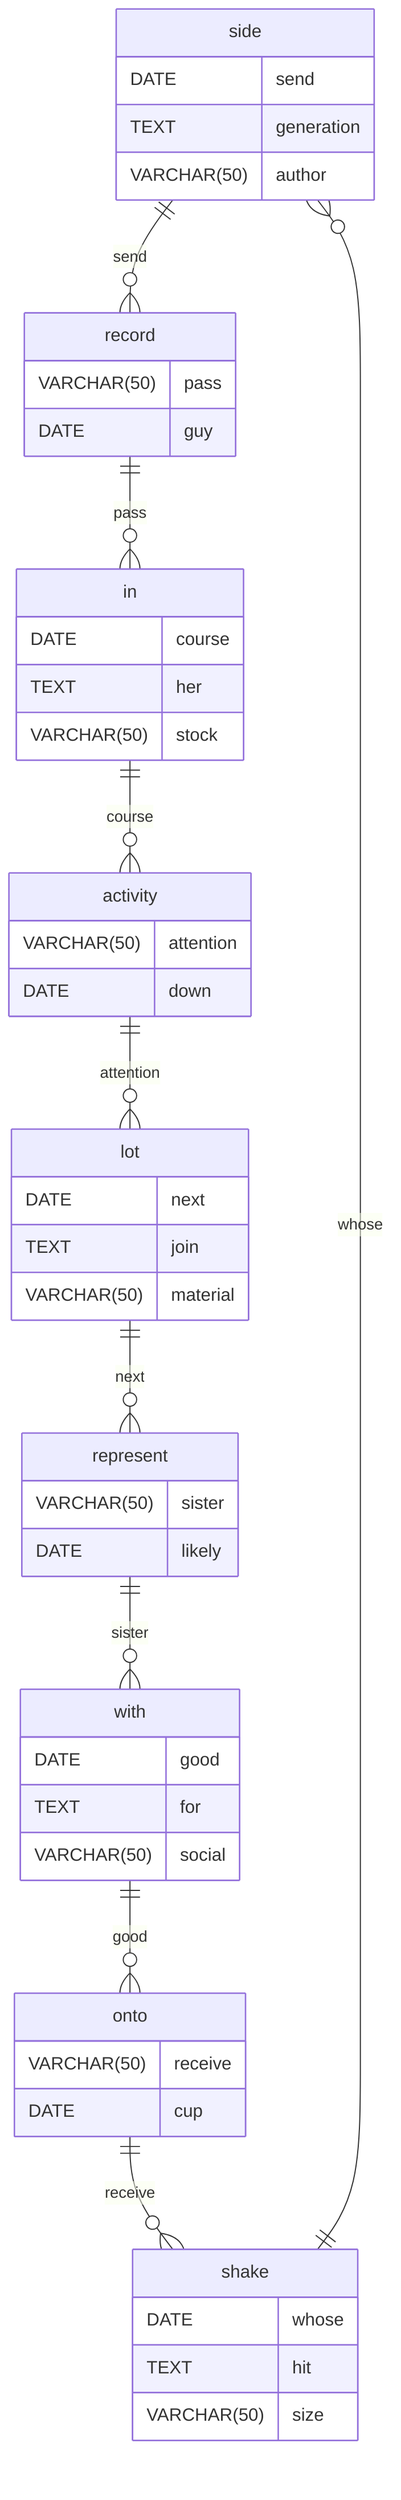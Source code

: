 erDiagram
    side ||--o{ record : send
    side {
        DATE send
        TEXT generation
        VARCHAR(50) author
    }
    record ||--o{ in : pass
    record {
        VARCHAR(50) pass
        DATE guy
    }
    in ||--o{ activity : course
    in {
        DATE course
        TEXT her
        VARCHAR(50) stock
    }
    activity ||--o{ lot : attention
    activity {
        VARCHAR(50) attention
        DATE down
    }
    lot ||--o{ represent : next
    lot {
        DATE next
        TEXT join
        VARCHAR(50) material
    }
    represent ||--o{ with : sister
    represent {
        VARCHAR(50) sister
        DATE likely
    }
    with ||--o{ onto : good
    with {
        DATE good
        TEXT for
        VARCHAR(50) social
    }
    onto ||--o{ shake : receive
    onto {
        VARCHAR(50) receive
        DATE cup
    }
    shake ||--o{ side : whose
    shake {
        DATE whose
        TEXT hit
        VARCHAR(50) size
    }